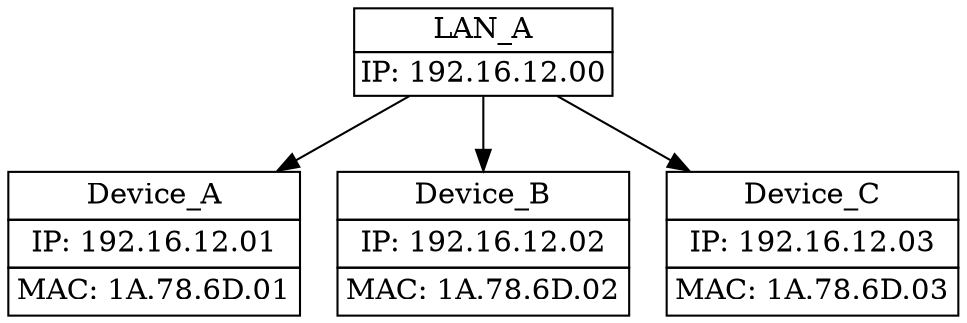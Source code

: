 digraph Network {
		main [shape=none, margin=0, label=<
<TABLE BORDER="0" CELLBORDER="1" CELLSPACING="0" CELLPADDING="2">
	<TR><TD COLSPAN="3">LAN_A</TD></TR>
	<TR><TD COLSPAN="3">IP: 192.16.12.00</TD></TR>
</TABLE>>];
		Device_A[shape=none, margin=0, label=<
<TABLE BORDER="0" CELLBORDER="1" CELLSPACING="0" CELLPADDING="3">
	<TR><TD COLSPAN="3">Device_A</TD></TR>
	<TR><TD COLSPAN="3">IP: 192.16.12.01</TD></TR>
	<TR><TD COLSPAN="3">MAC: 1A.78.6D.01</TD></TR>
</TABLE>>];
main -> Device_A
		Device_B[shape=none, margin=0, label=<
<TABLE BORDER="0" CELLBORDER="1" CELLSPACING="0" CELLPADDING="3">
	<TR><TD COLSPAN="3">Device_B</TD></TR>
	<TR><TD COLSPAN="3">IP: 192.16.12.02</TD></TR>
	<TR><TD COLSPAN="3">MAC: 1A.78.6D.02</TD></TR>
</TABLE>>];
main -> Device_B
		Device_C[shape=none, margin=0, label=<
<TABLE BORDER="0" CELLBORDER="1" CELLSPACING="0" CELLPADDING="3">
	<TR><TD COLSPAN="3">Device_C</TD></TR>
	<TR><TD COLSPAN="3">IP: 192.16.12.03</TD></TR>
	<TR><TD COLSPAN="3">MAC: 1A.78.6D.03</TD></TR>
</TABLE>>];
main -> Device_C
}
